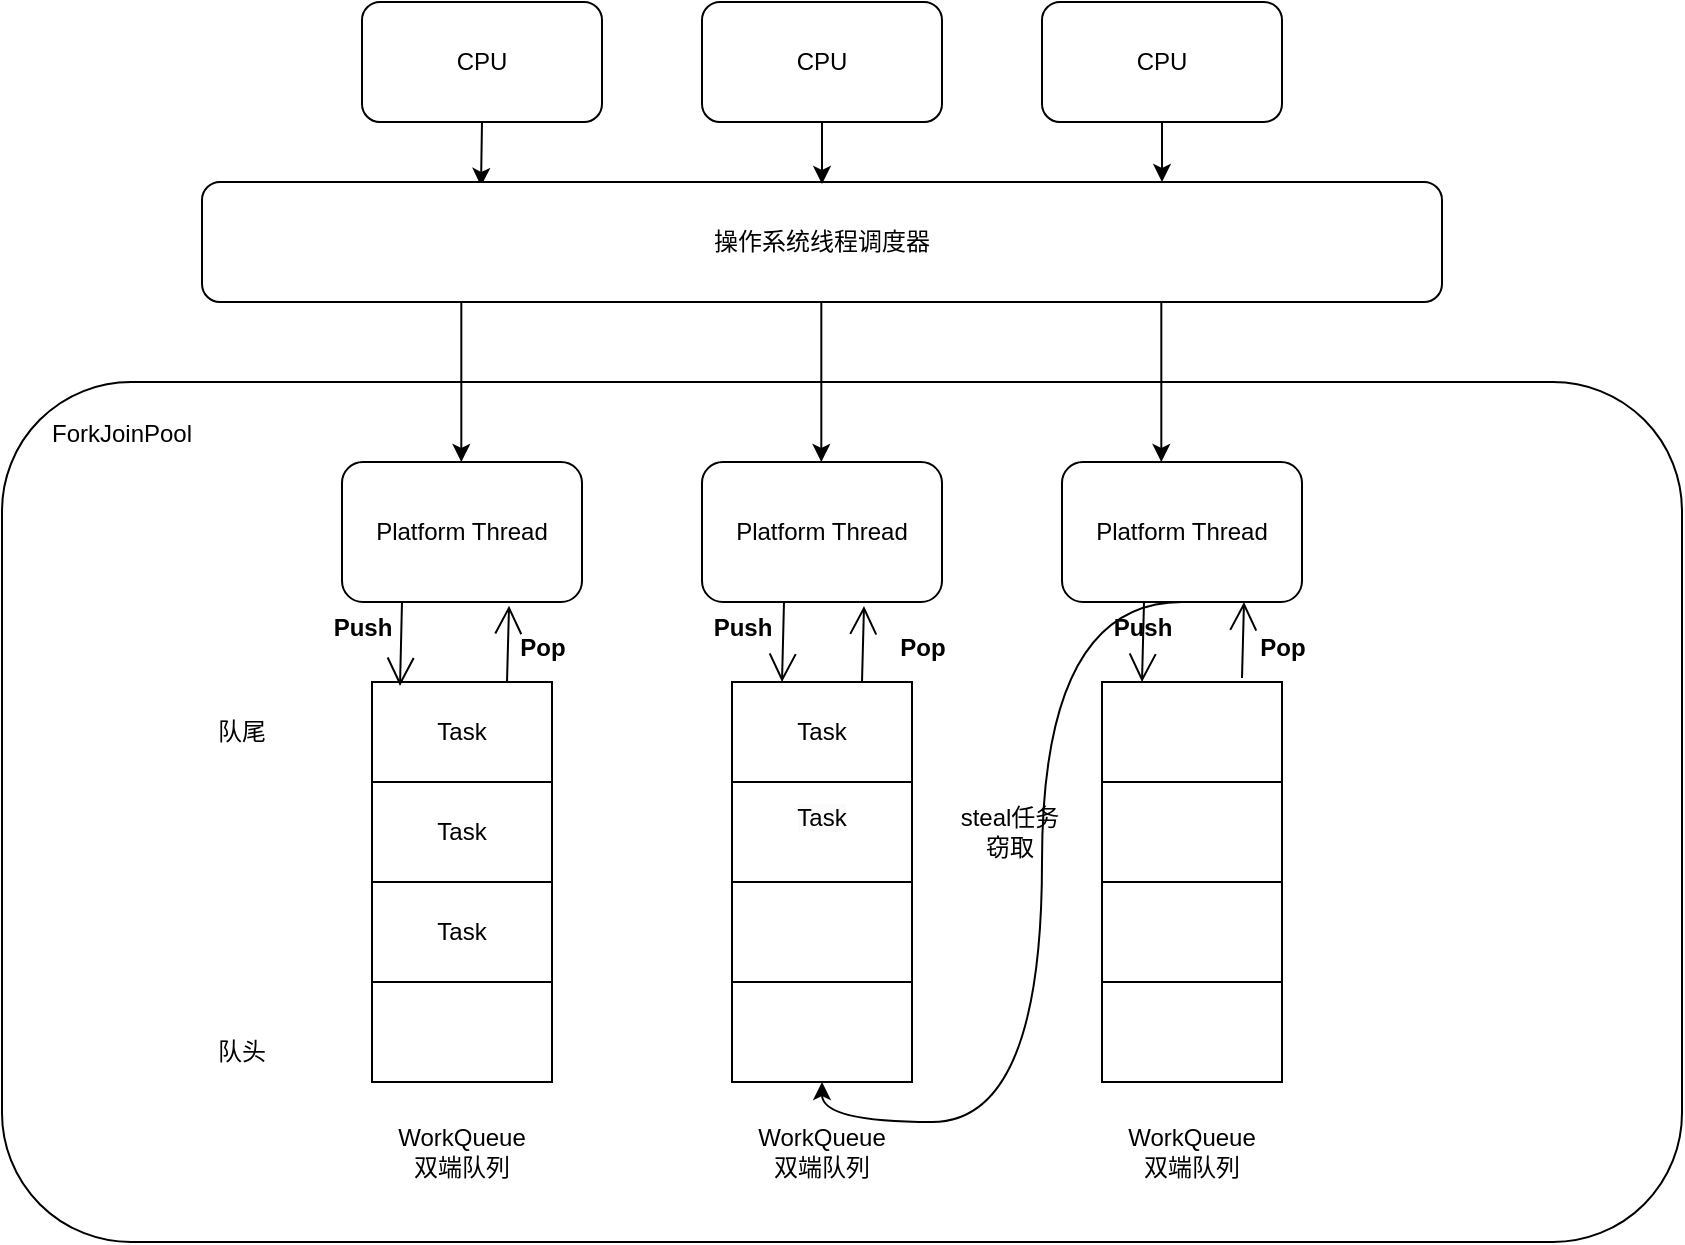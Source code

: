 <mxfile version="21.3.7" type="github">
  <diagram name="第 1 页" id="DaJ-24qObtk4jbQA614w">
    <mxGraphModel dx="2210" dy="948" grid="1" gridSize="10" guides="1" tooltips="1" connect="1" arrows="1" fold="1" page="1" pageScale="1" pageWidth="827" pageHeight="1169" math="0" shadow="0">
      <root>
        <mxCell id="0" />
        <mxCell id="1" parent="0" />
        <mxCell id="24YxcUlf_cqzRsSQSOyX-5" style="edgeStyle=orthogonalEdgeStyle;rounded=0;orthogonalLoop=1;jettySize=auto;html=1;exitX=0.5;exitY=1;exitDx=0;exitDy=0;entryX=0.225;entryY=0.033;entryDx=0;entryDy=0;entryPerimeter=0;" edge="1" parent="1" source="24YxcUlf_cqzRsSQSOyX-1" target="24YxcUlf_cqzRsSQSOyX-4">
          <mxGeometry relative="1" as="geometry" />
        </mxCell>
        <mxCell id="24YxcUlf_cqzRsSQSOyX-1" value="CPU" style="rounded=1;whiteSpace=wrap;html=1;" vertex="1" parent="1">
          <mxGeometry x="90" y="130" width="120" height="60" as="geometry" />
        </mxCell>
        <mxCell id="24YxcUlf_cqzRsSQSOyX-4" value="操作系统线程调度器" style="rounded=1;whiteSpace=wrap;html=1;" vertex="1" parent="1">
          <mxGeometry x="10" y="220" width="620" height="60" as="geometry" />
        </mxCell>
        <mxCell id="24YxcUlf_cqzRsSQSOyX-9" style="edgeStyle=orthogonalEdgeStyle;rounded=0;orthogonalLoop=1;jettySize=auto;html=1;exitX=0.5;exitY=1;exitDx=0;exitDy=0;" edge="1" parent="1" source="24YxcUlf_cqzRsSQSOyX-10">
          <mxGeometry relative="1" as="geometry">
            <mxPoint x="320" y="221" as="targetPoint" />
          </mxGeometry>
        </mxCell>
        <mxCell id="24YxcUlf_cqzRsSQSOyX-10" value="CPU" style="rounded=1;whiteSpace=wrap;html=1;" vertex="1" parent="1">
          <mxGeometry x="260" y="130" width="120" height="60" as="geometry" />
        </mxCell>
        <mxCell id="24YxcUlf_cqzRsSQSOyX-13" style="edgeStyle=orthogonalEdgeStyle;rounded=0;orthogonalLoop=1;jettySize=auto;html=1;exitX=0.5;exitY=1;exitDx=0;exitDy=0;" edge="1" parent="1" source="24YxcUlf_cqzRsSQSOyX-14">
          <mxGeometry relative="1" as="geometry">
            <mxPoint x="490" y="220" as="targetPoint" />
          </mxGeometry>
        </mxCell>
        <mxCell id="24YxcUlf_cqzRsSQSOyX-14" value="CPU" style="rounded=1;whiteSpace=wrap;html=1;" vertex="1" parent="1">
          <mxGeometry x="430" y="130" width="120" height="60" as="geometry" />
        </mxCell>
        <mxCell id="24YxcUlf_cqzRsSQSOyX-15" value="" style="rounded=1;whiteSpace=wrap;html=1;" vertex="1" parent="1">
          <mxGeometry x="-90" y="320" width="840" height="430" as="geometry" />
        </mxCell>
        <mxCell id="24YxcUlf_cqzRsSQSOyX-17" value="Platform Thread" style="rounded=1;whiteSpace=wrap;html=1;" vertex="1" parent="1">
          <mxGeometry x="80" y="360" width="120" height="70" as="geometry" />
        </mxCell>
        <mxCell id="24YxcUlf_cqzRsSQSOyX-60" style="edgeStyle=orthogonalEdgeStyle;curved=1;rounded=0;orthogonalLoop=1;jettySize=auto;html=1;exitX=0.5;exitY=1;exitDx=0;exitDy=0;entryX=0.5;entryY=1;entryDx=0;entryDy=0;" edge="1" parent="1" source="24YxcUlf_cqzRsSQSOyX-18" target="24YxcUlf_cqzRsSQSOyX-47">
          <mxGeometry relative="1" as="geometry">
            <Array as="points">
              <mxPoint x="430" y="430" />
              <mxPoint x="430" y="690" />
              <mxPoint x="320" y="690" />
            </Array>
          </mxGeometry>
        </mxCell>
        <mxCell id="24YxcUlf_cqzRsSQSOyX-18" value="Platform Thread" style="rounded=1;whiteSpace=wrap;html=1;" vertex="1" parent="1">
          <mxGeometry x="440" y="360" width="120" height="70" as="geometry" />
        </mxCell>
        <mxCell id="24YxcUlf_cqzRsSQSOyX-19" value="Platform Thread" style="rounded=1;whiteSpace=wrap;html=1;" vertex="1" parent="1">
          <mxGeometry x="260" y="360" width="120" height="70" as="geometry" />
        </mxCell>
        <mxCell id="24YxcUlf_cqzRsSQSOyX-29" value="" style="endArrow=classic;html=1;rounded=0;" edge="1" parent="1">
          <mxGeometry width="50" height="50" relative="1" as="geometry">
            <mxPoint x="489.66" y="280" as="sourcePoint" />
            <mxPoint x="489.66" y="360" as="targetPoint" />
          </mxGeometry>
        </mxCell>
        <mxCell id="24YxcUlf_cqzRsSQSOyX-30" value="" style="endArrow=classic;html=1;rounded=0;" edge="1" parent="1">
          <mxGeometry width="50" height="50" relative="1" as="geometry">
            <mxPoint x="319.66" y="280" as="sourcePoint" />
            <mxPoint x="319.66" y="360" as="targetPoint" />
          </mxGeometry>
        </mxCell>
        <mxCell id="24YxcUlf_cqzRsSQSOyX-31" value="" style="endArrow=classic;html=1;rounded=0;" edge="1" parent="1">
          <mxGeometry width="50" height="50" relative="1" as="geometry">
            <mxPoint x="139.66" y="280" as="sourcePoint" />
            <mxPoint x="139.66" y="360" as="targetPoint" />
          </mxGeometry>
        </mxCell>
        <mxCell id="24YxcUlf_cqzRsSQSOyX-32" value="Task" style="rounded=0;whiteSpace=wrap;html=1;" vertex="1" parent="1">
          <mxGeometry x="95" y="470" width="90" height="50" as="geometry" />
        </mxCell>
        <mxCell id="24YxcUlf_cqzRsSQSOyX-34" value="" style="rounded=0;whiteSpace=wrap;html=1;" vertex="1" parent="1">
          <mxGeometry x="95" y="620" width="90" height="50" as="geometry" />
        </mxCell>
        <mxCell id="24YxcUlf_cqzRsSQSOyX-35" value="Task" style="rounded=0;whiteSpace=wrap;html=1;" vertex="1" parent="1">
          <mxGeometry x="95" y="570" width="90" height="50" as="geometry" />
        </mxCell>
        <mxCell id="24YxcUlf_cqzRsSQSOyX-36" value="Task" style="rounded=0;whiteSpace=wrap;html=1;" vertex="1" parent="1">
          <mxGeometry x="95" y="520" width="90" height="50" as="geometry" />
        </mxCell>
        <mxCell id="24YxcUlf_cqzRsSQSOyX-46" value="Task" style="rounded=0;whiteSpace=wrap;html=1;" vertex="1" parent="1">
          <mxGeometry x="275" y="470" width="90" height="50" as="geometry" />
        </mxCell>
        <mxCell id="24YxcUlf_cqzRsSQSOyX-47" value="" style="rounded=0;whiteSpace=wrap;html=1;" vertex="1" parent="1">
          <mxGeometry x="275" y="620" width="90" height="50" as="geometry" />
        </mxCell>
        <mxCell id="24YxcUlf_cqzRsSQSOyX-48" value="" style="rounded=0;whiteSpace=wrap;html=1;" vertex="1" parent="1">
          <mxGeometry x="275" y="570" width="90" height="50" as="geometry" />
        </mxCell>
        <mxCell id="24YxcUlf_cqzRsSQSOyX-49" value="&#xa;&lt;span style=&quot;color: rgb(0, 0, 0); font-family: Helvetica; font-size: 12px; font-style: normal; font-variant-ligatures: normal; font-variant-caps: normal; font-weight: 400; letter-spacing: normal; orphans: 2; text-align: center; text-indent: 0px; text-transform: none; widows: 2; word-spacing: 0px; -webkit-text-stroke-width: 0px; background-color: rgb(251, 251, 251); text-decoration-thickness: initial; text-decoration-style: initial; text-decoration-color: initial; float: none; display: inline !important;&quot;&gt;Task&lt;/span&gt;&#xa;&#xa;" style="rounded=0;whiteSpace=wrap;html=1;" vertex="1" parent="1">
          <mxGeometry x="275" y="520" width="90" height="50" as="geometry" />
        </mxCell>
        <mxCell id="24YxcUlf_cqzRsSQSOyX-50" value="" style="rounded=0;whiteSpace=wrap;html=1;" vertex="1" parent="1">
          <mxGeometry x="460" y="470" width="90" height="50" as="geometry" />
        </mxCell>
        <mxCell id="24YxcUlf_cqzRsSQSOyX-51" value="" style="rounded=0;whiteSpace=wrap;html=1;" vertex="1" parent="1">
          <mxGeometry x="460" y="620" width="90" height="50" as="geometry" />
        </mxCell>
        <mxCell id="24YxcUlf_cqzRsSQSOyX-52" value="" style="rounded=0;whiteSpace=wrap;html=1;" vertex="1" parent="1">
          <mxGeometry x="460" y="570" width="90" height="50" as="geometry" />
        </mxCell>
        <mxCell id="24YxcUlf_cqzRsSQSOyX-53" value="" style="rounded=0;whiteSpace=wrap;html=1;" vertex="1" parent="1">
          <mxGeometry x="460" y="520" width="90" height="50" as="geometry" />
        </mxCell>
        <mxCell id="24YxcUlf_cqzRsSQSOyX-54" value="ForkJoinPool" style="text;html=1;strokeColor=none;fillColor=none;align=center;verticalAlign=middle;whiteSpace=wrap;rounded=0;" vertex="1" parent="1">
          <mxGeometry x="-60" y="331" width="60" height="30" as="geometry" />
        </mxCell>
        <mxCell id="24YxcUlf_cqzRsSQSOyX-55" value="WorkQueue 双端队列" style="text;html=1;strokeColor=none;fillColor=none;align=center;verticalAlign=middle;whiteSpace=wrap;rounded=0;" vertex="1" parent="1">
          <mxGeometry x="110" y="690" width="60" height="30" as="geometry" />
        </mxCell>
        <mxCell id="24YxcUlf_cqzRsSQSOyX-64" value="steal任务窃取" style="text;html=1;strokeColor=none;fillColor=none;align=center;verticalAlign=middle;whiteSpace=wrap;rounded=0;" vertex="1" parent="1">
          <mxGeometry x="384" y="530" width="60" height="30" as="geometry" />
        </mxCell>
        <mxCell id="24YxcUlf_cqzRsSQSOyX-65" value="队头" style="text;html=1;strokeColor=none;fillColor=none;align=center;verticalAlign=middle;whiteSpace=wrap;rounded=0;" vertex="1" parent="1">
          <mxGeometry y="640" width="60" height="30" as="geometry" />
        </mxCell>
        <mxCell id="24YxcUlf_cqzRsSQSOyX-66" value="队尾" style="text;html=1;strokeColor=none;fillColor=none;align=center;verticalAlign=middle;whiteSpace=wrap;rounded=0;" vertex="1" parent="1">
          <mxGeometry y="480" width="60" height="30" as="geometry" />
        </mxCell>
        <mxCell id="24YxcUlf_cqzRsSQSOyX-67" value="WorkQueue 双端队列" style="text;html=1;strokeColor=none;fillColor=none;align=center;verticalAlign=middle;whiteSpace=wrap;rounded=0;" vertex="1" parent="1">
          <mxGeometry x="290" y="690" width="60" height="30" as="geometry" />
        </mxCell>
        <mxCell id="24YxcUlf_cqzRsSQSOyX-68" value="WorkQueue 双端队列" style="text;html=1;strokeColor=none;fillColor=none;align=center;verticalAlign=middle;whiteSpace=wrap;rounded=0;" vertex="1" parent="1">
          <mxGeometry x="475" y="690" width="60" height="30" as="geometry" />
        </mxCell>
        <mxCell id="24YxcUlf_cqzRsSQSOyX-72" value="" style="endArrow=open;endFill=1;endSize=12;html=1;rounded=0;curved=1;exitX=0.25;exitY=1;exitDx=0;exitDy=0;" edge="1" parent="1" source="24YxcUlf_cqzRsSQSOyX-17">
          <mxGeometry width="160" relative="1" as="geometry">
            <mxPoint x="70" y="440" as="sourcePoint" />
            <mxPoint x="109" y="472" as="targetPoint" />
          </mxGeometry>
        </mxCell>
        <mxCell id="24YxcUlf_cqzRsSQSOyX-74" value="" style="endArrow=open;endFill=1;endSize=12;html=1;rounded=0;curved=1;exitX=0.25;exitY=1;exitDx=0;exitDy=0;" edge="1" parent="1">
          <mxGeometry width="160" relative="1" as="geometry">
            <mxPoint x="301" y="430" as="sourcePoint" />
            <mxPoint x="300" y="470" as="targetPoint" />
          </mxGeometry>
        </mxCell>
        <mxCell id="24YxcUlf_cqzRsSQSOyX-76" value="" style="endArrow=open;endFill=1;endSize=12;html=1;rounded=0;curved=1;exitX=0.25;exitY=1;exitDx=0;exitDy=0;" edge="1" parent="1">
          <mxGeometry width="160" relative="1" as="geometry">
            <mxPoint x="481" y="430" as="sourcePoint" />
            <mxPoint x="480" y="470" as="targetPoint" />
          </mxGeometry>
        </mxCell>
        <mxCell id="24YxcUlf_cqzRsSQSOyX-77" value="" style="endArrow=open;endFill=1;endSize=12;html=1;rounded=0;curved=1;exitX=0.75;exitY=0;exitDx=0;exitDy=0;entryX=0.696;entryY=1.026;entryDx=0;entryDy=0;entryPerimeter=0;" edge="1" parent="1" source="24YxcUlf_cqzRsSQSOyX-32" target="24YxcUlf_cqzRsSQSOyX-17">
          <mxGeometry width="160" relative="1" as="geometry">
            <mxPoint x="120" y="440" as="sourcePoint" />
            <mxPoint x="163" y="440" as="targetPoint" />
          </mxGeometry>
        </mxCell>
        <mxCell id="24YxcUlf_cqzRsSQSOyX-80" value="" style="endArrow=open;endFill=1;endSize=12;html=1;rounded=0;curved=1;exitX=0.75;exitY=0;exitDx=0;exitDy=0;entryX=0.696;entryY=1.026;entryDx=0;entryDy=0;entryPerimeter=0;" edge="1" parent="1">
          <mxGeometry width="160" relative="1" as="geometry">
            <mxPoint x="340" y="470" as="sourcePoint" />
            <mxPoint x="341" y="432" as="targetPoint" />
          </mxGeometry>
        </mxCell>
        <mxCell id="24YxcUlf_cqzRsSQSOyX-82" value="" style="endArrow=open;endFill=1;endSize=12;html=1;rounded=0;curved=1;exitX=0.75;exitY=0;exitDx=0;exitDy=0;entryX=0.696;entryY=1.026;entryDx=0;entryDy=0;entryPerimeter=0;" edge="1" parent="1">
          <mxGeometry width="160" relative="1" as="geometry">
            <mxPoint x="530" y="468" as="sourcePoint" />
            <mxPoint x="531" y="430" as="targetPoint" />
          </mxGeometry>
        </mxCell>
        <mxCell id="24YxcUlf_cqzRsSQSOyX-84" value="Push" style="text;align=center;fontStyle=1;verticalAlign=middle;spacingLeft=3;spacingRight=3;strokeColor=none;rotatable=0;points=[[0,0.5],[1,0.5]];portConstraint=eastwest;html=1;" vertex="1" parent="1">
          <mxGeometry x="50" y="430" width="80" height="26" as="geometry" />
        </mxCell>
        <mxCell id="24YxcUlf_cqzRsSQSOyX-86" value="Push" style="text;align=center;fontStyle=1;verticalAlign=middle;spacingLeft=3;spacingRight=3;strokeColor=none;rotatable=0;points=[[0,0.5],[1,0.5]];portConstraint=eastwest;html=1;" vertex="1" parent="1">
          <mxGeometry x="240" y="430" width="80" height="26" as="geometry" />
        </mxCell>
        <mxCell id="24YxcUlf_cqzRsSQSOyX-87" value="Push" style="text;align=center;fontStyle=1;verticalAlign=middle;spacingLeft=3;spacingRight=3;strokeColor=none;rotatable=0;points=[[0,0.5],[1,0.5]];portConstraint=eastwest;html=1;" vertex="1" parent="1">
          <mxGeometry x="440" y="430" width="80" height="26" as="geometry" />
        </mxCell>
        <mxCell id="24YxcUlf_cqzRsSQSOyX-88" value="Pop" style="text;align=center;fontStyle=1;verticalAlign=middle;spacingLeft=3;spacingRight=3;strokeColor=none;rotatable=0;points=[[0,0.5],[1,0.5]];portConstraint=eastwest;html=1;" vertex="1" parent="1">
          <mxGeometry x="140" y="440" width="80" height="26" as="geometry" />
        </mxCell>
        <mxCell id="24YxcUlf_cqzRsSQSOyX-89" value="Pop" style="text;align=center;fontStyle=1;verticalAlign=middle;spacingLeft=3;spacingRight=3;strokeColor=none;rotatable=0;points=[[0,0.5],[1,0.5]];portConstraint=eastwest;html=1;" vertex="1" parent="1">
          <mxGeometry x="330" y="440" width="80" height="26" as="geometry" />
        </mxCell>
        <mxCell id="24YxcUlf_cqzRsSQSOyX-90" value="Pop" style="text;align=center;fontStyle=1;verticalAlign=middle;spacingLeft=3;spacingRight=3;strokeColor=none;rotatable=0;points=[[0,0.5],[1,0.5]];portConstraint=eastwest;html=1;" vertex="1" parent="1">
          <mxGeometry x="510" y="440" width="80" height="26" as="geometry" />
        </mxCell>
      </root>
    </mxGraphModel>
  </diagram>
</mxfile>
